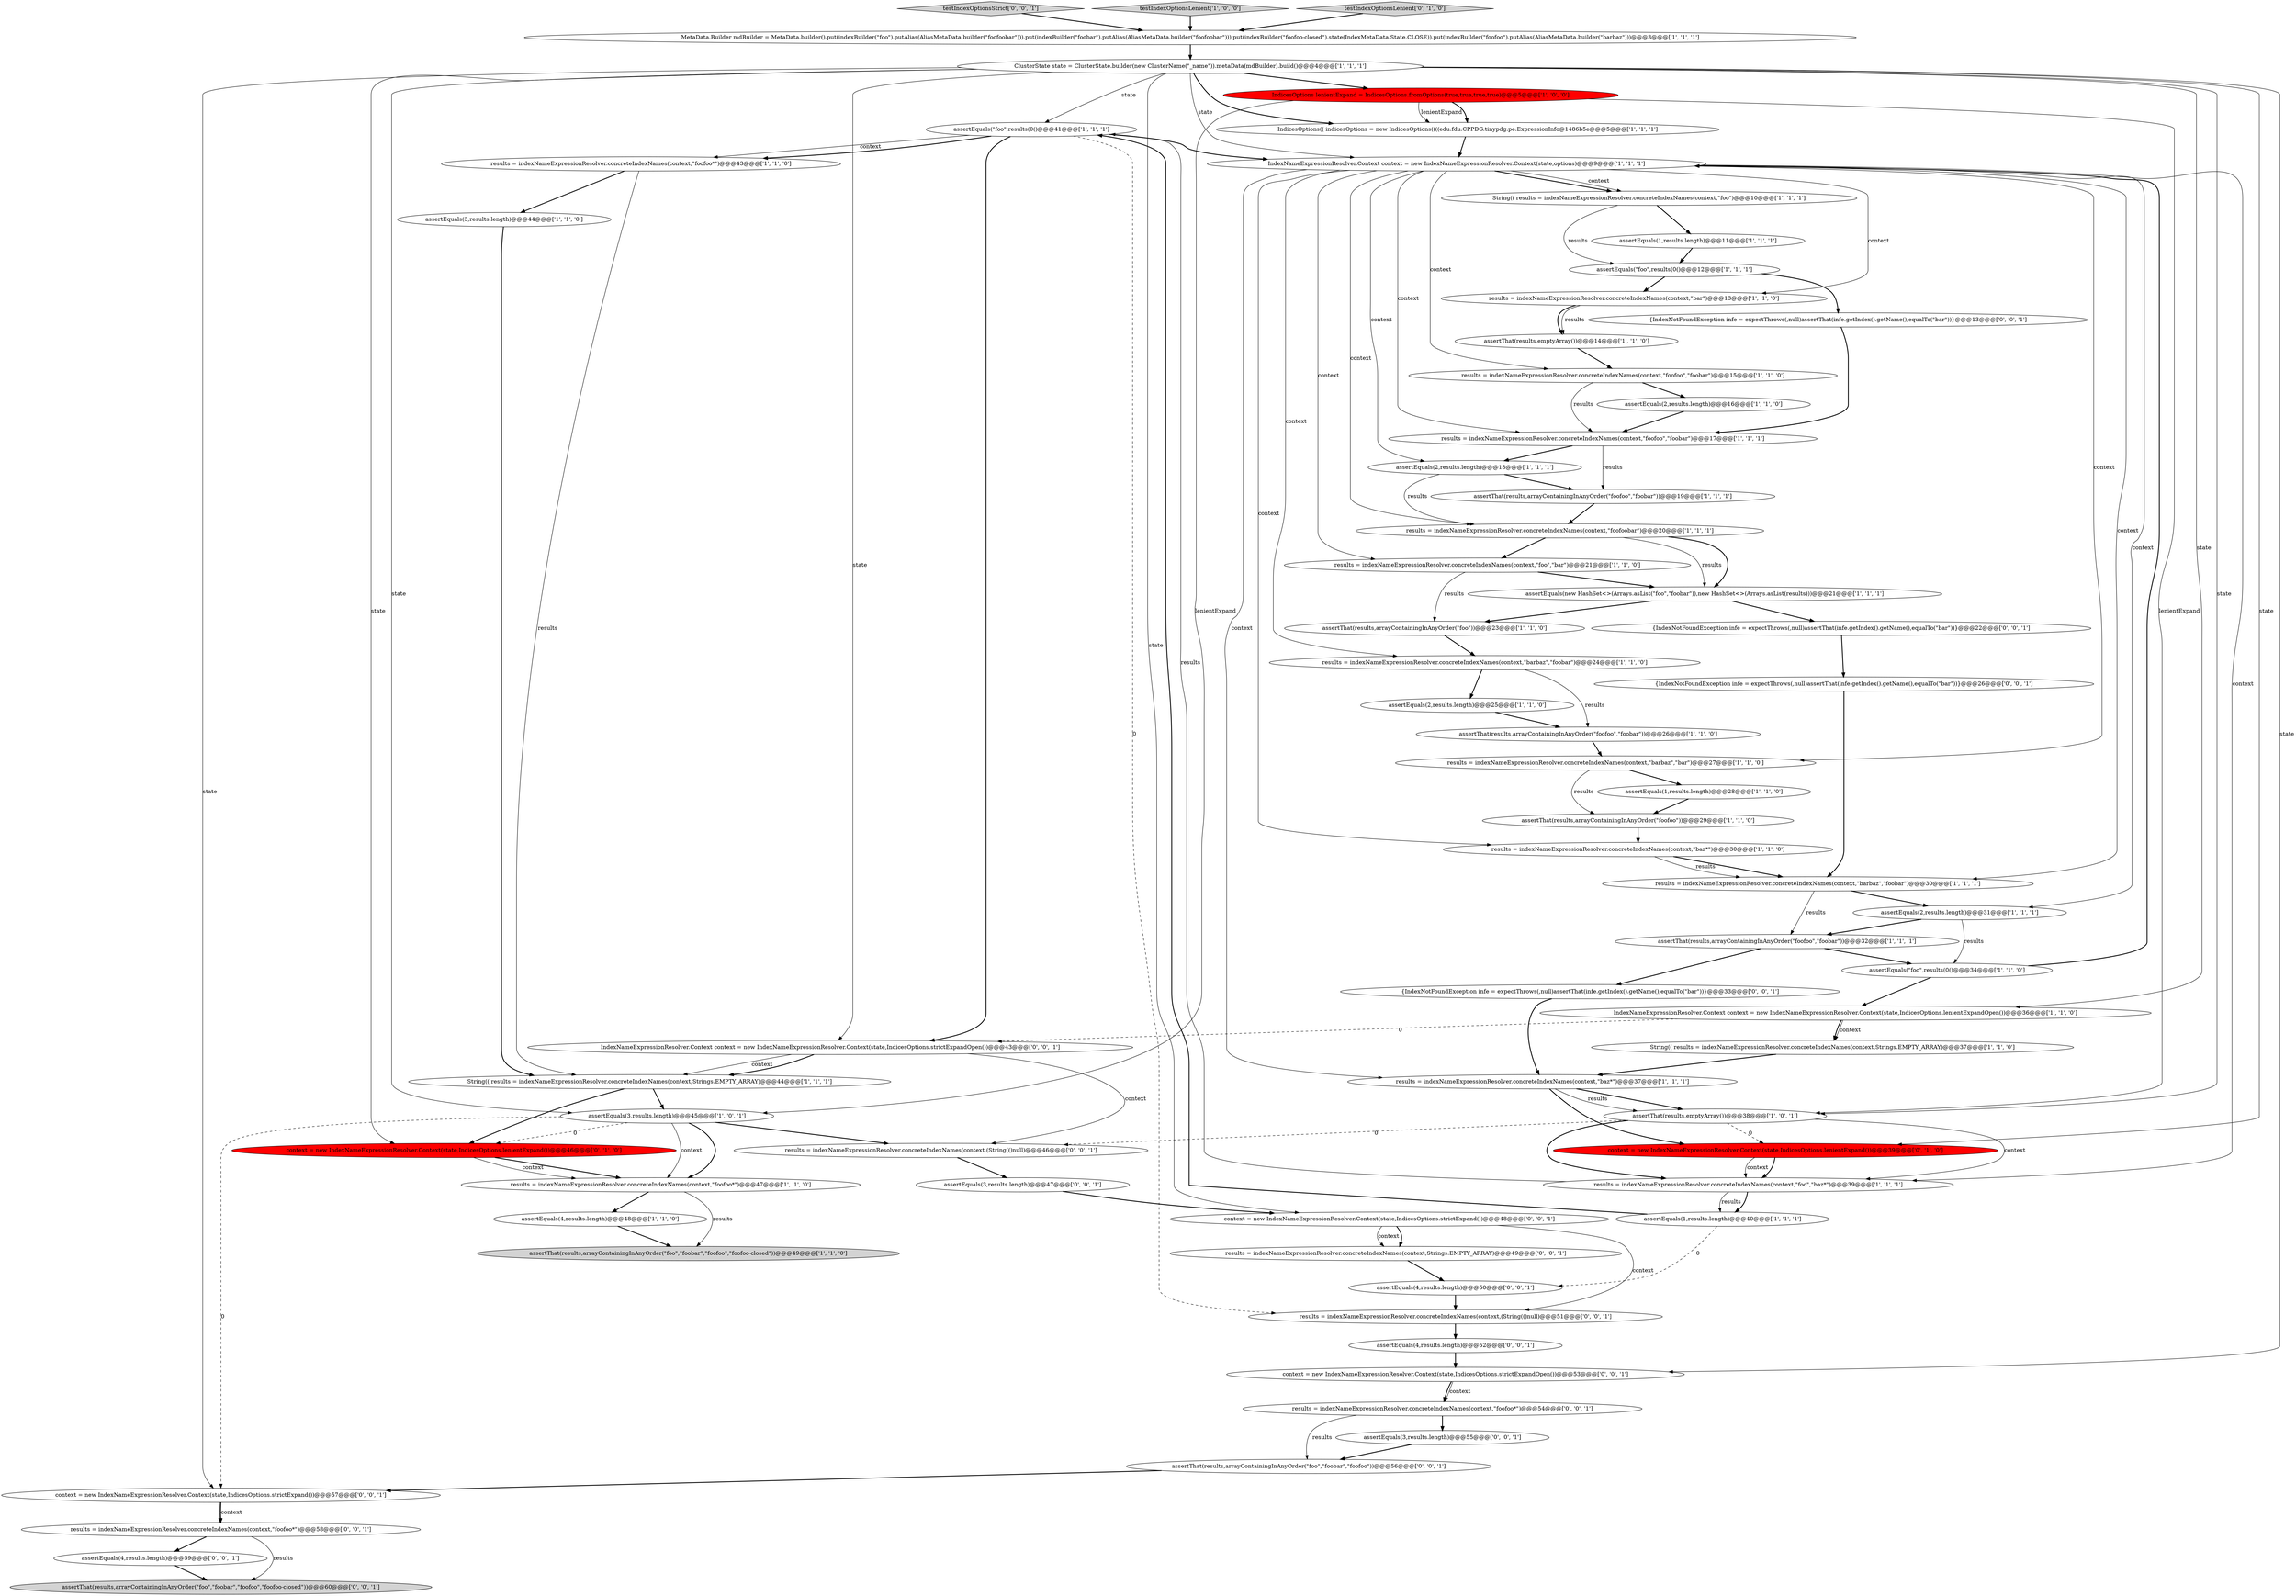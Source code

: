digraph {
56 [style = filled, label = "context = new IndexNameExpressionResolver.Context(state,IndicesOptions.strictExpand())@@@57@@@['0', '0', '1']", fillcolor = white, shape = ellipse image = "AAA0AAABBB3BBB"];
25 [style = filled, label = "assertEquals(\"foo\",results(0()@@@41@@@['1', '1', '1']", fillcolor = white, shape = ellipse image = "AAA0AAABBB1BBB"];
42 [style = filled, label = "assertThat(results,arrayContainingInAnyOrder(\"foofoo\",\"foobar\"))@@@32@@@['1', '1', '1']", fillcolor = white, shape = ellipse image = "AAA0AAABBB1BBB"];
29 [style = filled, label = "assertThat(results,arrayContainingInAnyOrder(\"foofoo\",\"foobar\"))@@@19@@@['1', '1', '1']", fillcolor = white, shape = ellipse image = "AAA0AAABBB1BBB"];
40 [style = filled, label = "String(( results = indexNameExpressionResolver.concreteIndexNames(context,Strings.EMPTY_ARRAY)@@@37@@@['1', '1', '0']", fillcolor = white, shape = ellipse image = "AAA0AAABBB1BBB"];
11 [style = filled, label = "assertEquals(\"foo\",results(0()@@@12@@@['1', '1', '1']", fillcolor = white, shape = ellipse image = "AAA0AAABBB1BBB"];
64 [style = filled, label = "assertEquals(4,results.length)@@@52@@@['0', '0', '1']", fillcolor = white, shape = ellipse image = "AAA0AAABBB3BBB"];
66 [style = filled, label = "{IndexNotFoundException infe = expectThrows(,null)assertThat(infe.getIndex().getName(),equalTo(\"bar\"))}@@@26@@@['0', '0', '1']", fillcolor = white, shape = ellipse image = "AAA0AAABBB3BBB"];
8 [style = filled, label = "assertEquals(\"foo\",results(0()@@@34@@@['1', '1', '0']", fillcolor = white, shape = ellipse image = "AAA0AAABBB1BBB"];
3 [style = filled, label = "assertThat(results,arrayContainingInAnyOrder(\"foofoo\",\"foobar\"))@@@26@@@['1', '1', '0']", fillcolor = white, shape = ellipse image = "AAA0AAABBB1BBB"];
23 [style = filled, label = "assertEquals(2,results.length)@@@18@@@['1', '1', '1']", fillcolor = white, shape = ellipse image = "AAA0AAABBB1BBB"];
5 [style = filled, label = "ClusterState state = ClusterState.builder(new ClusterName(\"_name\")).metaData(mdBuilder).build()@@@4@@@['1', '1', '1']", fillcolor = white, shape = ellipse image = "AAA0AAABBB1BBB"];
43 [style = filled, label = "String(( results = indexNameExpressionResolver.concreteIndexNames(context,Strings.EMPTY_ARRAY)@@@44@@@['1', '1', '1']", fillcolor = white, shape = ellipse image = "AAA0AAABBB1BBB"];
30 [style = filled, label = "assertEquals(4,results.length)@@@48@@@['1', '1', '0']", fillcolor = white, shape = ellipse image = "AAA0AAABBB1BBB"];
31 [style = filled, label = "assertThat(results,arrayContainingInAnyOrder(\"foo\",\"foobar\",\"foofoo\",\"foofoo-closed\"))@@@49@@@['1', '1', '0']", fillcolor = lightgray, shape = ellipse image = "AAA0AAABBB1BBB"];
39 [style = filled, label = "assertEquals(3,results.length)@@@45@@@['1', '0', '1']", fillcolor = white, shape = ellipse image = "AAA0AAABBB1BBB"];
44 [style = filled, label = "results = indexNameExpressionResolver.concreteIndexNames(context,\"foofoo\",\"foobar\")@@@15@@@['1', '1', '0']", fillcolor = white, shape = ellipse image = "AAA0AAABBB1BBB"];
28 [style = filled, label = "results = indexNameExpressionResolver.concreteIndexNames(context,\"foo\",\"bar\")@@@21@@@['1', '1', '0']", fillcolor = white, shape = ellipse image = "AAA0AAABBB1BBB"];
10 [style = filled, label = "String(( results = indexNameExpressionResolver.concreteIndexNames(context,\"foo\")@@@10@@@['1', '1', '1']", fillcolor = white, shape = ellipse image = "AAA0AAABBB1BBB"];
47 [style = filled, label = "context = new IndexNameExpressionResolver.Context(state,IndicesOptions.lenientExpand())@@@46@@@['0', '1', '0']", fillcolor = red, shape = ellipse image = "AAA1AAABBB2BBB"];
53 [style = filled, label = "{IndexNotFoundException infe = expectThrows(,null)assertThat(infe.getIndex().getName(),equalTo(\"bar\"))}@@@22@@@['0', '0', '1']", fillcolor = white, shape = ellipse image = "AAA0AAABBB3BBB"];
54 [style = filled, label = "context = new IndexNameExpressionResolver.Context(state,IndicesOptions.strictExpand())@@@48@@@['0', '0', '1']", fillcolor = white, shape = ellipse image = "AAA0AAABBB3BBB"];
59 [style = filled, label = "assertEquals(4,results.length)@@@50@@@['0', '0', '1']", fillcolor = white, shape = ellipse image = "AAA0AAABBB3BBB"];
22 [style = filled, label = "IndicesOptions(( indicesOptions = new IndicesOptions((((edu.fdu.CPPDG.tinypdg.pe.ExpressionInfo@1486b5e@@@5@@@['1', '1', '1']", fillcolor = white, shape = ellipse image = "AAA0AAABBB1BBB"];
12 [style = filled, label = "assertEquals(new HashSet<>(Arrays.asList(\"foo\",\"foobar\")),new HashSet<>(Arrays.asList(results)))@@@21@@@['1', '1', '1']", fillcolor = white, shape = ellipse image = "AAA0AAABBB1BBB"];
48 [style = filled, label = "assertThat(results,arrayContainingInAnyOrder(\"foo\",\"foobar\",\"foofoo\"))@@@56@@@['0', '0', '1']", fillcolor = white, shape = ellipse image = "AAA0AAABBB3BBB"];
41 [style = filled, label = "assertEquals(2,results.length)@@@25@@@['1', '1', '0']", fillcolor = white, shape = ellipse image = "AAA0AAABBB1BBB"];
51 [style = filled, label = "testIndexOptionsStrict['0', '0', '1']", fillcolor = lightgray, shape = diamond image = "AAA0AAABBB3BBB"];
9 [style = filled, label = "IndexNameExpressionResolver.Context context = new IndexNameExpressionResolver.Context(state,options)@@@9@@@['1', '1', '1']", fillcolor = white, shape = ellipse image = "AAA0AAABBB1BBB"];
19 [style = filled, label = "results = indexNameExpressionResolver.concreteIndexNames(context,\"barbaz\",\"bar\")@@@27@@@['1', '1', '0']", fillcolor = white, shape = ellipse image = "AAA0AAABBB1BBB"];
46 [style = filled, label = "context = new IndexNameExpressionResolver.Context(state,IndicesOptions.lenientExpand())@@@39@@@['0', '1', '0']", fillcolor = red, shape = ellipse image = "AAA1AAABBB2BBB"];
24 [style = filled, label = "testIndexOptionsLenient['1', '0', '0']", fillcolor = lightgray, shape = diamond image = "AAA0AAABBB1BBB"];
18 [style = filled, label = "assertEquals(2,results.length)@@@16@@@['1', '1', '0']", fillcolor = white, shape = ellipse image = "AAA0AAABBB1BBB"];
20 [style = filled, label = "assertEquals(2,results.length)@@@31@@@['1', '1', '1']", fillcolor = white, shape = ellipse image = "AAA0AAABBB1BBB"];
32 [style = filled, label = "results = indexNameExpressionResolver.concreteIndexNames(context,\"baz*\")@@@37@@@['1', '1', '1']", fillcolor = white, shape = ellipse image = "AAA0AAABBB1BBB"];
33 [style = filled, label = "results = indexNameExpressionResolver.concreteIndexNames(context,\"foofoo*\")@@@47@@@['1', '1', '0']", fillcolor = white, shape = ellipse image = "AAA0AAABBB1BBB"];
13 [style = filled, label = "results = indexNameExpressionResolver.concreteIndexNames(context,\"baz*\")@@@30@@@['1', '1', '0']", fillcolor = white, shape = ellipse image = "AAA0AAABBB1BBB"];
14 [style = filled, label = "results = indexNameExpressionResolver.concreteIndexNames(context,\"barbaz\",\"foobar\")@@@30@@@['1', '1', '1']", fillcolor = white, shape = ellipse image = "AAA0AAABBB1BBB"];
26 [style = filled, label = "results = indexNameExpressionResolver.concreteIndexNames(context,\"foofoobar\")@@@20@@@['1', '1', '1']", fillcolor = white, shape = ellipse image = "AAA0AAABBB1BBB"];
60 [style = filled, label = "results = indexNameExpressionResolver.concreteIndexNames(context,\"foofoo*\")@@@54@@@['0', '0', '1']", fillcolor = white, shape = ellipse image = "AAA0AAABBB3BBB"];
2 [style = filled, label = "assertEquals(3,results.length)@@@44@@@['1', '1', '0']", fillcolor = white, shape = ellipse image = "AAA0AAABBB1BBB"];
45 [style = filled, label = "testIndexOptionsLenient['0', '1', '0']", fillcolor = lightgray, shape = diamond image = "AAA0AAABBB2BBB"];
17 [style = filled, label = "results = indexNameExpressionResolver.concreteIndexNames(context,\"bar\")@@@13@@@['1', '1', '0']", fillcolor = white, shape = ellipse image = "AAA0AAABBB1BBB"];
38 [style = filled, label = "MetaData.Builder mdBuilder = MetaData.builder().put(indexBuilder(\"foo\").putAlias(AliasMetaData.builder(\"foofoobar\"))).put(indexBuilder(\"foobar\").putAlias(AliasMetaData.builder(\"foofoobar\"))).put(indexBuilder(\"foofoo-closed\").state(IndexMetaData.State.CLOSE)).put(indexBuilder(\"foofoo\").putAlias(AliasMetaData.builder(\"barbaz\")))@@@3@@@['1', '1', '1']", fillcolor = white, shape = ellipse image = "AAA0AAABBB1BBB"];
61 [style = filled, label = "context = new IndexNameExpressionResolver.Context(state,IndicesOptions.strictExpandOpen())@@@53@@@['0', '0', '1']", fillcolor = white, shape = ellipse image = "AAA0AAABBB3BBB"];
35 [style = filled, label = "IndicesOptions lenientExpand = IndicesOptions.fromOptions(true,true,true,true)@@@5@@@['1', '0', '0']", fillcolor = red, shape = ellipse image = "AAA1AAABBB1BBB"];
62 [style = filled, label = "results = indexNameExpressionResolver.concreteIndexNames(context,(String(()null)@@@46@@@['0', '0', '1']", fillcolor = white, shape = ellipse image = "AAA0AAABBB3BBB"];
49 [style = filled, label = "{IndexNotFoundException infe = expectThrows(,null)assertThat(infe.getIndex().getName(),equalTo(\"bar\"))}@@@33@@@['0', '0', '1']", fillcolor = white, shape = ellipse image = "AAA0AAABBB3BBB"];
34 [style = filled, label = "IndexNameExpressionResolver.Context context = new IndexNameExpressionResolver.Context(state,IndicesOptions.lenientExpandOpen())@@@36@@@['1', '1', '0']", fillcolor = white, shape = ellipse image = "AAA0AAABBB1BBB"];
50 [style = filled, label = "assertEquals(3,results.length)@@@47@@@['0', '0', '1']", fillcolor = white, shape = ellipse image = "AAA0AAABBB3BBB"];
15 [style = filled, label = "results = indexNameExpressionResolver.concreteIndexNames(context,\"barbaz\",\"foobar\")@@@24@@@['1', '1', '0']", fillcolor = white, shape = ellipse image = "AAA0AAABBB1BBB"];
68 [style = filled, label = "assertEquals(3,results.length)@@@55@@@['0', '0', '1']", fillcolor = white, shape = ellipse image = "AAA0AAABBB3BBB"];
67 [style = filled, label = "results = indexNameExpressionResolver.concreteIndexNames(context,(String(()null)@@@51@@@['0', '0', '1']", fillcolor = white, shape = ellipse image = "AAA0AAABBB3BBB"];
7 [style = filled, label = "assertEquals(1,results.length)@@@28@@@['1', '1', '0']", fillcolor = white, shape = ellipse image = "AAA0AAABBB1BBB"];
6 [style = filled, label = "assertThat(results,arrayContainingInAnyOrder(\"foo\"))@@@23@@@['1', '1', '0']", fillcolor = white, shape = ellipse image = "AAA0AAABBB1BBB"];
37 [style = filled, label = "results = indexNameExpressionResolver.concreteIndexNames(context,\"foo\",\"baz*\")@@@39@@@['1', '1', '1']", fillcolor = white, shape = ellipse image = "AAA0AAABBB1BBB"];
1 [style = filled, label = "assertEquals(1,results.length)@@@40@@@['1', '1', '1']", fillcolor = white, shape = ellipse image = "AAA0AAABBB1BBB"];
36 [style = filled, label = "assertEquals(1,results.length)@@@11@@@['1', '1', '1']", fillcolor = white, shape = ellipse image = "AAA0AAABBB1BBB"];
58 [style = filled, label = "IndexNameExpressionResolver.Context context = new IndexNameExpressionResolver.Context(state,IndicesOptions.strictExpandOpen())@@@43@@@['0', '0', '1']", fillcolor = white, shape = ellipse image = "AAA0AAABBB3BBB"];
63 [style = filled, label = "assertEquals(4,results.length)@@@59@@@['0', '0', '1']", fillcolor = white, shape = ellipse image = "AAA0AAABBB3BBB"];
21 [style = filled, label = "assertThat(results,emptyArray())@@@38@@@['1', '0', '1']", fillcolor = white, shape = ellipse image = "AAA0AAABBB1BBB"];
65 [style = filled, label = "results = indexNameExpressionResolver.concreteIndexNames(context,\"foofoo*\")@@@58@@@['0', '0', '1']", fillcolor = white, shape = ellipse image = "AAA0AAABBB3BBB"];
16 [style = filled, label = "assertThat(results,emptyArray())@@@14@@@['1', '1', '0']", fillcolor = white, shape = ellipse image = "AAA0AAABBB1BBB"];
57 [style = filled, label = "assertThat(results,arrayContainingInAnyOrder(\"foo\",\"foobar\",\"foofoo\",\"foofoo-closed\"))@@@60@@@['0', '0', '1']", fillcolor = lightgray, shape = ellipse image = "AAA0AAABBB3BBB"];
52 [style = filled, label = "{IndexNotFoundException infe = expectThrows(,null)assertThat(infe.getIndex().getName(),equalTo(\"bar\"))}@@@13@@@['0', '0', '1']", fillcolor = white, shape = ellipse image = "AAA0AAABBB3BBB"];
0 [style = filled, label = "assertThat(results,arrayContainingInAnyOrder(\"foofoo\"))@@@29@@@['1', '1', '0']", fillcolor = white, shape = ellipse image = "AAA0AAABBB1BBB"];
55 [style = filled, label = "results = indexNameExpressionResolver.concreteIndexNames(context,Strings.EMPTY_ARRAY)@@@49@@@['0', '0', '1']", fillcolor = white, shape = ellipse image = "AAA0AAABBB3BBB"];
4 [style = filled, label = "results = indexNameExpressionResolver.concreteIndexNames(context,\"foofoo\",\"foobar\")@@@17@@@['1', '1', '1']", fillcolor = white, shape = ellipse image = "AAA0AAABBB1BBB"];
27 [style = filled, label = "results = indexNameExpressionResolver.concreteIndexNames(context,\"foofoo*\")@@@43@@@['1', '1', '0']", fillcolor = white, shape = ellipse image = "AAA0AAABBB1BBB"];
54->55 [style = bold, label=""];
5->39 [style = solid, label="state"];
12->53 [style = bold, label=""];
39->62 [style = bold, label=""];
35->39 [style = solid, label="lenientExpand"];
0->13 [style = bold, label=""];
44->4 [style = solid, label="results"];
65->57 [style = solid, label="results"];
9->10 [style = bold, label=""];
47->33 [style = bold, label=""];
9->10 [style = solid, label="context"];
36->11 [style = bold, label=""];
15->3 [style = solid, label="results"];
1->59 [style = dashed, label="0"];
23->29 [style = bold, label=""];
26->12 [style = bold, label=""];
35->21 [style = solid, label="lenientExpand"];
9->15 [style = solid, label="context"];
33->31 [style = solid, label="results"];
3->19 [style = bold, label=""];
25->67 [style = dashed, label="0"];
45->38 [style = bold, label=""];
25->58 [style = bold, label=""];
17->16 [style = solid, label="results"];
15->41 [style = bold, label=""];
60->68 [style = bold, label=""];
44->18 [style = bold, label=""];
26->28 [style = bold, label=""];
9->28 [style = solid, label="context"];
50->54 [style = bold, label=""];
59->67 [style = bold, label=""];
13->14 [style = bold, label=""];
27->2 [style = bold, label=""];
9->14 [style = solid, label="context"];
17->16 [style = bold, label=""];
56->65 [style = bold, label=""];
14->20 [style = bold, label=""];
8->34 [style = bold, label=""];
34->40 [style = solid, label="context"];
5->34 [style = solid, label="state"];
67->64 [style = bold, label=""];
55->59 [style = bold, label=""];
37->1 [style = bold, label=""];
22->9 [style = bold, label=""];
25->27 [style = solid, label="context"];
7->0 [style = bold, label=""];
24->38 [style = bold, label=""];
60->48 [style = solid, label="results"];
9->23 [style = solid, label="context"];
46->37 [style = bold, label=""];
9->4 [style = solid, label="context"];
34->58 [style = dashed, label="0"];
29->26 [style = bold, label=""];
49->32 [style = bold, label=""];
25->27 [style = bold, label=""];
21->37 [style = bold, label=""];
56->65 [style = solid, label="context"];
43->47 [style = bold, label=""];
18->4 [style = bold, label=""];
5->58 [style = solid, label="state"];
9->32 [style = solid, label="context"];
33->30 [style = bold, label=""];
11->17 [style = bold, label=""];
5->9 [style = solid, label="state"];
5->22 [style = bold, label=""];
4->23 [style = bold, label=""];
2->43 [style = bold, label=""];
21->46 [style = dashed, label="0"];
38->5 [style = bold, label=""];
37->1 [style = solid, label="results"];
9->13 [style = solid, label="context"];
58->43 [style = solid, label="context"];
21->37 [style = solid, label="context"];
32->46 [style = bold, label=""];
58->43 [style = bold, label=""];
34->40 [style = bold, label=""];
5->56 [style = solid, label="state"];
19->0 [style = solid, label="results"];
42->8 [style = bold, label=""];
25->9 [style = bold, label=""];
52->4 [style = bold, label=""];
63->57 [style = bold, label=""];
28->12 [style = bold, label=""];
54->67 [style = solid, label="context"];
6->15 [style = bold, label=""];
39->33 [style = bold, label=""];
68->48 [style = bold, label=""];
35->22 [style = solid, label="lenientExpand"];
37->25 [style = solid, label="results"];
16->44 [style = bold, label=""];
30->31 [style = bold, label=""];
13->14 [style = solid, label="results"];
40->32 [style = bold, label=""];
5->46 [style = solid, label="state"];
20->42 [style = bold, label=""];
32->21 [style = solid, label="results"];
64->61 [style = bold, label=""];
26->12 [style = solid, label="results"];
58->62 [style = solid, label="context"];
39->47 [style = dashed, label="0"];
5->47 [style = solid, label="state"];
43->39 [style = bold, label=""];
1->25 [style = bold, label=""];
65->63 [style = bold, label=""];
5->35 [style = bold, label=""];
27->43 [style = solid, label="results"];
14->42 [style = solid, label="results"];
21->62 [style = dashed, label="0"];
39->56 [style = dashed, label="0"];
10->11 [style = solid, label="results"];
32->21 [style = bold, label=""];
61->60 [style = bold, label=""];
48->56 [style = bold, label=""];
5->25 [style = solid, label="state"];
35->22 [style = bold, label=""];
46->37 [style = solid, label="context"];
41->3 [style = bold, label=""];
28->6 [style = solid, label="results"];
23->26 [style = solid, label="results"];
5->61 [style = solid, label="state"];
9->19 [style = solid, label="context"];
11->52 [style = bold, label=""];
9->17 [style = solid, label="context"];
9->37 [style = solid, label="context"];
9->20 [style = solid, label="context"];
12->6 [style = bold, label=""];
9->44 [style = solid, label="context"];
61->60 [style = solid, label="context"];
10->36 [style = bold, label=""];
5->54 [style = solid, label="state"];
9->26 [style = solid, label="context"];
4->29 [style = solid, label="results"];
51->38 [style = bold, label=""];
54->55 [style = solid, label="context"];
47->33 [style = solid, label="context"];
53->66 [style = bold, label=""];
8->9 [style = bold, label=""];
20->8 [style = solid, label="results"];
62->50 [style = bold, label=""];
42->49 [style = bold, label=""];
66->14 [style = bold, label=""];
5->21 [style = solid, label="state"];
19->7 [style = bold, label=""];
39->33 [style = solid, label="context"];
}
